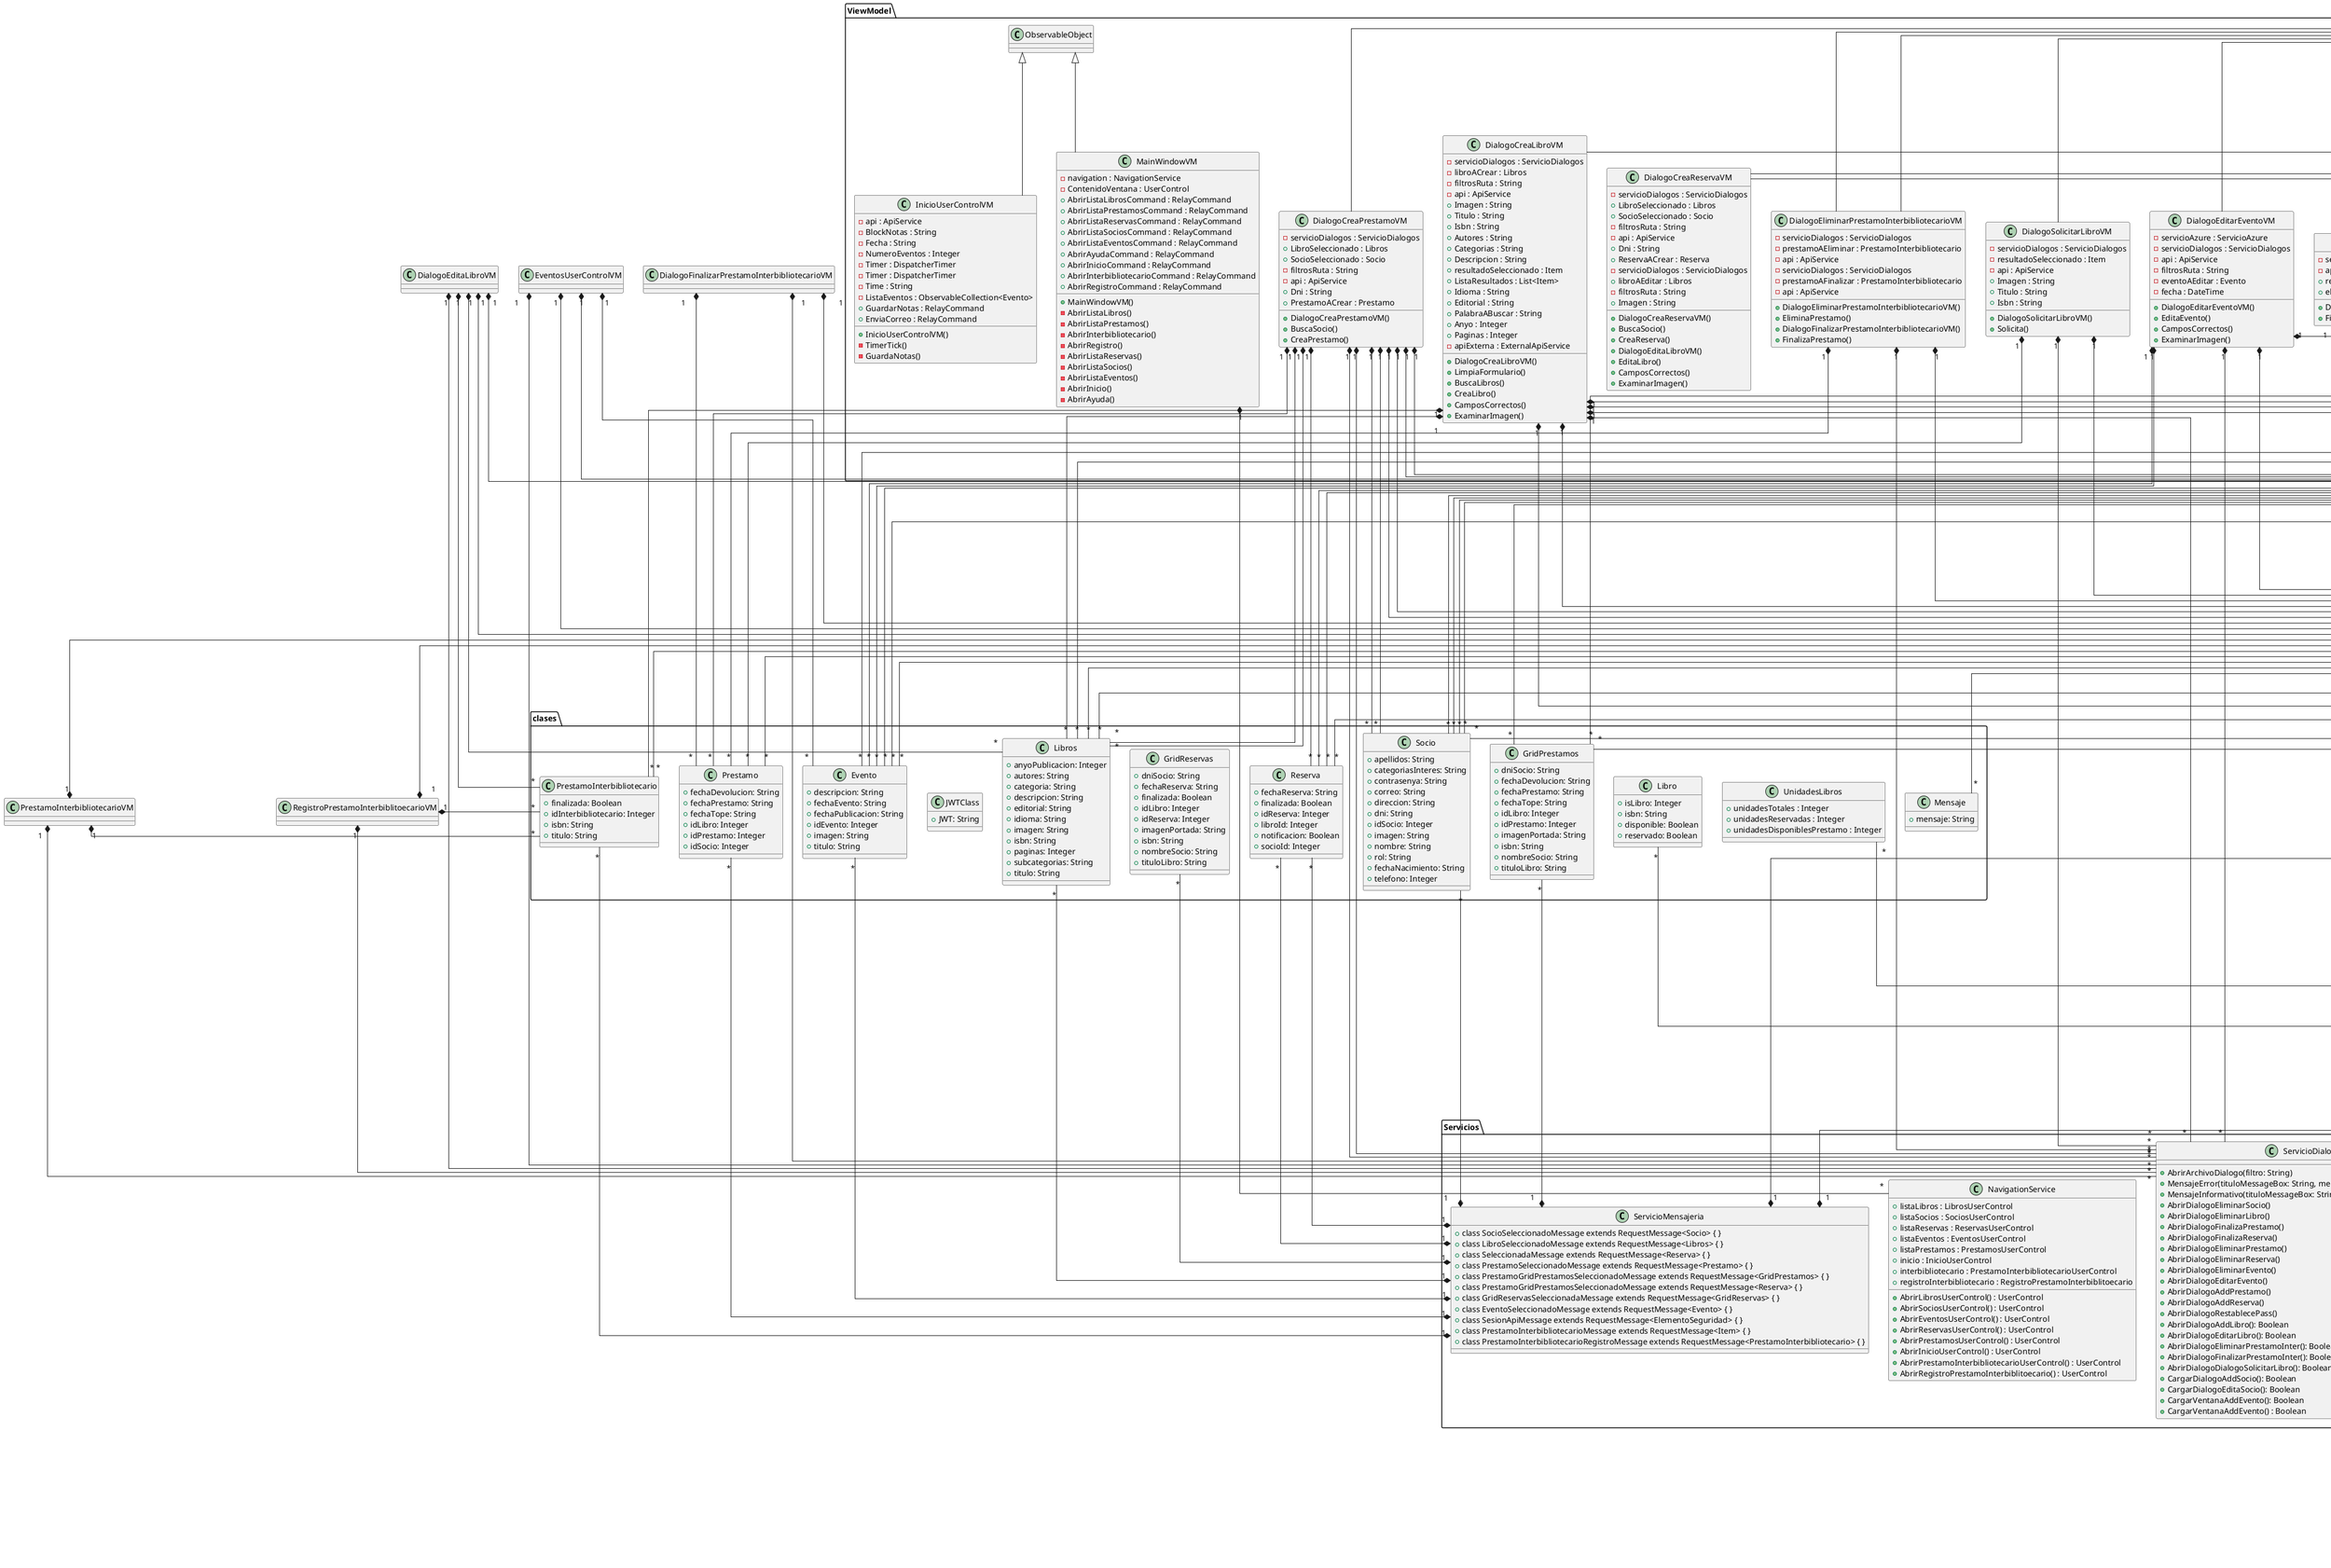 @startuml BiblioappEscritorio
skinparam linetype ortho
package clases {
    class Evento{
        + descripcion: String
        + fechaEvento: String
        + fechaPublicacion: String
        + idEvento: Integer
        + imagen: String
        + titulo: String
    }
    class GridPrestamos{
        + dniSocio: String
        + fechaDevolucion: String
        + fechaPrestamo: String
        + fechaTope: String
        + idLibro: Integer
        + idPrestamo: Integer
        + imagenPortada: String
        + isbn: String
        + nombreSocio: String
        + tituloLibro: String
    }
    class GridReservas{
        + dniSocio: String
        + fechaReserva: String
        + finalizada: Boolean
        + idLibro: Integer
        + idReserva: Integer
        + imagenPortada: String
        + isbn: String
        + nombreSocio: String
        + tituloLibro: String
    }
    class JWTClass{
        + JWT: String
    }
    class Libro{
        + isLibro: Integer
        + isbn: String
        + disponible: Boolean
        + reservado: Boolean
    }
    class Libros{
        + anyoPublicacion: Integer
        + autores: String
        + categoria: String
        + descripcion: String
        + editorial: String
        + idioma: String
        + imagen: String
        + isbn: String
        + paginas: Integer
        + subcategorias: String
        + titulo: String
    }
    class Mensaje{
        + mensaje: String
    }
    class Prestamo{
        + fechaDevolucion: String
        + fechaPrestamo: String
        + fechaTope: String
        + idLibro: Integer
        + idPrestamo: Integer
        + idSocio: Integer
    }
    class PrestamoInterbibliotecario{
        + finalizada: Boolean
        + idInterbibliotecario: Integer
        + isbn: String
        + titulo: String
    }
    class Reserva{
        + fechaReserva: String
        + finalizada: Boolean
        + idReserva: Integer
        + libroId: Integer
        + notificacion: Boolean
        + socioId: Integer
    }
    class Socio{
        + apellidos: String
        + categoriasInteres: String
        + contrasenya: String
        + correo: String
        + direccion: String
        + dni: String
        + idSocio: Integer
        + imagen: String
        + nombre: String
        + rol: String
        + fechaNacimiento: String
        + telefono: Integer
    }

    class UnidadesLibros{
        + unidadesTotales : Integer
        + unidadesReservadas : Integer
        + unidadesDisponiblesPrestamo : Integer
    }
}
package Api{
    class ApiService{
        + GetElementoSeguridad() : ElementoSeguridad
        + GetApiKey(cookie: RestResponseCookie) : String
        + CheckApiKey(cookie: RestResponseCookie) : CheckJWT
        + CreateSesion() : ElementoSeguridad
        + MuestraTodosLosLibros() : ObservableCollection<Libros>
        + GetLibroPorId(elementoSeguridad: ElementoSeguridad, idLibro: Integer) : Libros
        + CreaLibro(elementoSeguridad: ElementoSeguridad, libro: Libros) : String
        + EditaLibro(elementoSeguridad: ElementoSeguridad, libro: Libros) : String
        + EliminaLibros(elementoSeguridad: ElementoSeguridad, isbn: String) : String
        + GetUnidadesReservadasLibroPorId(isbn: String) : Integer
        + GetUnidadesDisponiblesLibroPorId(isbn: String) : Integer
        + GetLibroDisponiblePorIsbn(isbn: String) : ObservableCollection<Libro>
        + GetLibroDisponibleReservaPorIsbn(isbn: String) : Libro
        + GetUnidadesLibros(isbn: String) : UnidadesLibros
        + GetUnidadesTotalesLibroPorId(isbn: String) : Integer
        + DisponibleBorrar(elementoSeguridad : ElementoSeguridad, isbn: String) : Boolean
        + MarcaUnidadComoNoDisponibleReserva(elementoSeguridad : ElementoSeguridad, idLibro: Integer) : String
        + MarcaUnidadComoDisponibleReserva(elementoSeguridad : ElementoSeguridad, idLibro: Integer) : String
        + MarcaUnidadComoNoDisponible(elementoSeguridad : ElementoSeguridad, idLibro: Integer) : String
        + MarcaUnidadComoDisponible(elementoSeguridad : ElementoSeguridad, idLibro: Integer) : String
        + CreaUnidadLibro(elementoSeguridad : ElementoSeguridad, isbn: String) : String
        + EliminaUnidadDeLibro(elementoSeguridad : ElementoSeguridad, isbn: String) : String
        + EliminaTodasLasUnidadesDeLibro(elementoSeguridad : ElementoSeguridad, isbn: String) : String
        + MuestraTodosLosEventos() : ObservableCollection<Evento>
        + BuscaEventoPorFecha(fecha : String) : ObservableCollection<Evento>
        + CreaEventos(elementoSeguridad: ElementoSeguridad, evento: Evento) : String
        + EditaEventos(elementoSeguridad: ElementoSeguridad, evento: Evento) : String
        + MuestraTodosLosSocios(elementoSeguridad: ElementoSeguridad) : ObservableCollection<Socio>
        + GetSocioPorId(elementoSeguridad: ElementoSeguridad, idSocio : Integer) : Socio
        + GetSocioPorDni(elementoSeguridad: ElementoSeguridad, dni : String) : Socio
        + RestablecePass(elementoSeguridad: ElementoSeguridad, idSocio : Integer) : Socio
        + CreaSocio(elementoSeguridad: ElementoSeguridad, socio : Socio) : Socio
        + EditaSocio(elementoSeguridad: ElementoSeguridad, socio : Socio) : Socio
        + EditaSocio(elementoSeguridad: ElementoSeguridad, socio : Socio) : Socio
        + EliminaSocios(elementoSeguridad: ElementoSeguridad, socio : Socio) : Socio
        + MuestraTodosLosPrestamos(elementoSeguridad: ElementoSeguridad) : ObservableCollection<Prestamo>
        + MuestraTodosLosPrestamosGrid(elementoSeguridad: ElementoSeguridad) : ObservableCollection<GridPrestamos>
        + CreaPrestamo(elementoSeguridad: ElementoSeguridad, prestamo: Prestamo) : String
        + GetUnidadesDePrestamosSinFinalizarSocio(elementoSeguridad: ElementoSeguridad, idSocio: Integer) : Integer
        + BuscaPrestamosNoFinalizadosPorSocio(elementoSeguridad: ElementoSeguridad, idSocio: Integer) : ObservableCollection<Prestamo>
        + FinalizaPrestamo(elementoSeguridad: ElementoSeguridad, idPrestamo: Integer) : String
        + EliminaPrestamo(elementoSeguridad: ElementoSeguridad, idPrestamo: Integer) : String
        + MuestraTodosLosRegistrosInterbiblitecarios(elementoSeguridad: ElementoSeguridad) : ObservableCollection<PrestamoInterbibliotecario>
        + CreaRegistroInterbiblitecario(elementoSeguridad: ElementoSeguridad, prestamo: PrestamoInterbibliotecario) : String
        + EditaRegistroInterbiblitecario(elementoSeguridad: ElementoSeguridad, prestamo: PrestamoInterbibliotecario) : String
        + EliminaRegistroInterbiblitecario(elementoSeguridad: ElementoSeguridad, idRegistro: Integer) : String
        + MuestraTodasLasReservas(elementoSeguridad: ElementoSeguridad) : ObservableCollection<Reserva>
        + MuestraTodosLosReservasGrid(elementoSeguridad: ElementoSeguridad) : ObservableCollection<GridReservas>
        + FinalizaReserva(elementoSeguridad: ElementoSeguridad, idReserva : Integer, idLibro : Integer) : String
        + BuscaReservasNoFinalizadasPorSocio(elementoSeguridad: ElementoSeguridad, idSocio : Integer) : ObservableCollection<Reserva>
        + CreaReserva(elementoSeguridad: ElementoSeguridad, idSocio : Integer, idLibro : Integer) : String
        + EliminaReservas(elementoSeguridad: ElementoSeguridad, idReserva : Integer) : String
    }
    class CheckJWT{
        + Subject : String
        + Issuer : String
        + IssuedAt : String
        + Expiration : String
        + usuario : String
        + id_sesion_recibida : String
        + id_sesion_actual : String
        + validate_session : Boolean
        + validate_expiration : Boolean
        + validate : Boolean
        + resul : String
    }
    class ElementoSeguridad{
        + Apikey : String
        + Cookie : RestResponseCookie
        + Session : String
    }
}
package ExternalApi{
    class AccessInfo{
        + country : String
        + viewability : String
        + embeddable : Boolean
        + publicDomain : Boolean
        + textToSpeechPermission : String
        + epub : Epub
        + pdf : Pdf
        + webReaderLink : String
        + accessViewStatus : String
        + embeddable : Boolean
    }
    class Epub{
        + acsTokenLink : String
        + isAvailable : Boolean
    }
    class ImageLinks{
        + smallThumbnail : String
        + thumbnail : String
    }
    class IndustryIdentifier{
        + type : String
        + identifier : String
    }
    class Item{
        + kind : String
        + id : String
        + etag : String
        + selfLink : String
        + volumeInfo : VolumeInfo
        + saleInfo : SaleInfo
        + accessInfo : AccessInfo
        + searchInfo : SearchInfo
    }
    class ListPrice{
        + amount : double
        + currencyCode : String
        + amountInMicros : Integer
    }
    class Offer{
        + finskyOfferType : Integer
        + listPrice : ListPrice
        + retailPrice : RetailPrice
        + giftable : Boolean
    }
    class PanelizationSummary{
        + containsEpubBubbles : Boolean
        + containsImageBubbles : Boolean
    }
    class Pdf{
        + isAvailable : Boolean
        + acsTokenLink : String
    }
    class ReadingModes{
        + text : Boolean
        + image : Boolean
    }
    class RetailPrice{
        + amount : Double
        + currencyCode : String
        + amountInMicros : Integer
    }
    class Root{
        + kind : String
        + totalItems : Integer
        + items : List<Item>
    }
    class SaleInfo{
        + country : String
        + saleability : String
        + isEbook : Boolean
        + listPrice : ListPrice
        + retailPrice : RetailPrice
        + buyLink : String
        + offers : List<Offer>
    }
    class SearchInfo{
        + textSnippet : String
    }
    class VolumeInfo{
        + title : String
        + subtitle : String
        + authors : List<String>
        + publisher : String
        + publishedDate : String
        + description : String
        + industryIdentifiers : List<IndustryIdentifier>
        + readingModes : ReadingModes
        + pageCount : Integer
        + printType : String
        + categories : List<string>
        + averageRating : Double
        + ratingsCount : Integer
        + maturityRating : String
        + allowAnonLogging : Boolean
        + contentVersion : String
        + panelizationSummary : PanelizationSummary
        + imageLinks : ImageLinks
        + language : String
        + previewLink : String
        + infoLink : String
        + canonicalVolumeLink : String
    }
}
package Servicios{
    class ExternalApiService{
        + MuestraTodosLosLibros(cadenaABuscar: String) : Root
        + MuestraUnLibro(cadenaABuscar: String) : VolumeInfo
    }
    class NavigationService{
        + listaLibros : LibrosUserControl
        + listaSocios : SociosUserControl
        + listaReservas : ReservasUserControl
        + listaEventos : EventosUserControl
        + listaPrestamos : PrestamosUserControl
        + inicio : InicioUserControl
        + interbibliotecario : PrestamoInterbibliotecarioUserControl
        + registroInterbibliotecario : RegistroPrestamoInterbiblitoecario
        + AbrirLibrosUserControl() : UserControl
        + AbrirSociosUserControl() : UserControl
        + AbrirEventosUserControl() : UserControl
        + AbrirReservasUserControl() : UserControl
        + AbrirPrestamosUserControl() : UserControl
        + AbrirInicioUserControl() : UserControl
        + AbrirPrestamoInterbibliotecarioUserControl() : UserControl
        + AbrirRegistroPrestamoInterbiblitoecario() : UserControl
    }
    class ServicioAzure{
        + GuardarImagen(rutaImagen : String) : String
    }
    class ServicioDialogos{
        + AbrirArchivoDialogo(filtro: String)
        + MensajeError(tituloMessageBox: String, mensajeError : String)
        + MensajeInformativo(tituloMessageBox: String, mensajeInformativo : String)
        + AbrirDialogoEliminarSocio()
        + AbrirDialogoEliminarLibro()
        + AbrirDialogoFinalizaPrestamo()
        + AbrirDialogoFinalizaReserva()
        + AbrirDialogoEliminarPrestamo()
        + AbrirDialogoEliminarReserva()
        + AbrirDialogoEliminarEvento()
        + AbrirDialogoEditarEvento()
        + AbrirDialogoAddPrestamo()
        + AbrirDialogoAddReserva()
        + AbrirDialogoRestablecePass()
        + AbrirDialogoAddLibro(): Boolean
        + AbrirDialogoEditarLibro(): Boolean
        + AbrirDialogoEliminarPrestamoInter(): Boolean
        + AbrirDialogoFinalizarPrestamoInter(): Boolean
        + AbrirDialogoDialogoSolicitarLibro(): Boolean
        + CargarDialogoAddSocio(): Boolean
        + CargarDialogoEditaSocio(): Boolean
        + CargarVentanaAddEvento(): Boolean
        + CargarVentanaAddEvento() : Boolean
    }
    class ServicioMensajeria{
        + class SocioSeleccionadoMessage extends RequestMessage<Socio> { }
        + class LibroSeleccionadoMessage extends RequestMessage<Libros> { }
        + class SeleccionadaMessage extends RequestMessage<Reserva> { }
        + class PrestamoSeleccionadoMessage extends RequestMessage<Prestamo> { }
        + class PrestamoGridPrestamosSeleccionadoMessage extends RequestMessage<GridPrestamos> { }
        + class PrestamoGridPrestamosSeleccionadoMessage extends RequestMessage<Reserva> { }
        + class GridReservasSeleccionadaMessage extends RequestMessage<GridReservas> { }
        + class EventoSeleccionadoMessage extends RequestMessage<Evento> { }
        + class SesionApiMessage extends RequestMessage<ElementoSeguridad> { }
        + class PrestamoInterbibliotecarioMessage extends RequestMessage<Item> { }
        + class PrestamoInterbibliotecarioRegistroMessage extends RequestMessage<PrestamoInterbibliotecario> { }
    }
}
package ViewModel{

    class AddEventoWindowVM extends ObservableRecipient{
        - servicioAzure : ServicioAzure
        - servicioDialogos : ServicioDialogos
        - api : ApiService
        - filtrosRuta : String
        - eventoNuevo : Evento
        - fecha : DateTime
        - AddEventoCommand : RelayCommand
        - ExaminarImagenCommand : RelayCommand
        + AddEventoWindowVM()
        + AddEvento()
        + CamposCorrectos()
        + ExaminarImagen()
    }
    class DialogoEditarEventoVM extends ObservableRecipient{
        - servicioAzure : ServicioAzure
        - servicioDialogos : ServicioDialogos
        - api : ApiService
        - filtrosRuta : String
        - eventoAEditar : Evento
        - fecha : DateTime
        + DialogoEditarEventoVM()
        + EditaEvento()
        + CamposCorrectos()
        + ExaminarImagen()
    }
    class DialogoEliminarEventoVM extends ObservableRecipient{
        - servicioDialogos : ServicioDialogos
        - api : ApiService
        + DialogoEliminarEventoVM()
        + EliminaEvento()
    }
    class DialogoEliminarPrestamoInterbibliotecarioVM extends ObservableRecipient{
        - servicioDialogos : ServicioDialogos
        - prestamoAEliminar : PrestamoInterbibliotecario
        - api : ApiService
        + DialogoEliminarPrestamoInterbibliotecarioVM()
        + EliminaPrestamo()
    }
    class DialogoSolicitarLibroVM extends ObservableRecipient{
        - servicioDialogos : ServicioDialogos
        - resultadoSeleccionado : Item
        - api : ApiService
        + Imagen : String
        + Titulo : String
        + Isbn : String
        + DialogoSolicitarLibroVM()
        + Solicita()
    }
    class DialogoEliminarPrestamoInterbibliotecarioVM extends ObservableRecipient{
        - servicioDialogos : ServicioDialogos
        - prestamoAFinalizar : PrestamoInterbibliotecario
        - api : ApiService
        + DialogoFinalizarPrestamoInterbibliotecarioVM()
        + FinalizaPrestamo()
    }
    class DialogoCreaLibroVM extends ObservableRecipient{
        - servicioDialogos : ServicioDialogos
        - libroACrear : Libros
        - filtrosRuta : String
        - api : ApiService
        + Imagen : String
        + Titulo : String
        + Isbn : String
        + Autores : String
        + Categorias : String
        + Descripcion : String
        + resultadoSeleccionado : Item
        + ListaResultados : List<Item>
        + Idioma : String
        + Editorial : String
        + PalabraABuscar : String
        + Anyo : Integer
        + Paginas : Integer
        - apiExterna : ExternalApiService
        + DialogoCreaLibroVM()
        + LimpiaFormulario()
        + BuscaLibros()
        + CreaLibro()
        + CamposCorrectos()
        + ExaminarImagen()
    }
    class DialogoCreaPrestamoVM extends ObservableRecipient{
        - servicioDialogos : ServicioDialogos
        + LibroSeleccionado : Libros
        + SocioSeleccionado : Socio
        - filtrosRuta : String
        - api : ApiService
        + Dni : String
        + PrestamoACrear : Prestamo
        + DialogoCreaPrestamoVM()
        + BuscaSocio()
        + CreaPrestamo()
    }
    class DialogoCreaReservaVM extends ObservableRecipient{
        - servicioDialogos : ServicioDialogos
        + LibroSeleccionado : Libros
        + SocioSeleccionado : Socio
        - filtrosRuta : String
        - api : ApiService
        + Dni : String
        + ReservaACrear : Reserva
        + DialogoCreaReservaVM()
        + BuscaSocio()
        + CreaReserva()
    }
    class DialogoCreaReservaVM extends ObservableRecipient{
        - servicioDialogos : ServicioDialogos
        + libroAEditar : Libros
        - filtrosRuta : String
        + Imagen : String
        + DialogoEditaLibroVM()
        + EditaLibro()
        + CamposCorrectos()
        + ExaminarImagen()
    }
    class DialogoEliminarLibroVM extends ObservableRecipient{
        - servicioDialogos : ServicioDialogos
        + libroAEliminar : Libros
        + Unidades : Integer
        + DialogoEliminarLibroVM()
        + EliminarLibro()
        - DeleteApi()
    }
    class ListadoLibrosVM extends ObservableRecipient{
        - servicioDialogos : ServicioDialogos
        + api : ApiService
        + unidadesDisponiblesTextBlock : String
        + unidadesReservadasTextBlock : String
        + unidadesTotalesTextBlock : String
        + libroSeleccionado : Libros
        + libros : ObservableCollection<Libros>
        + BotonEliminarUnidadLibroEnabled : Boolean
        + BotonPrestamoEnabled : Boolean
        + BotonReservaEnabled : Boolean
        + BotonEliminarLibroEnabled : Boolean
        + ElementoSeguridadApi : ElementoSeguridad
        + QuitarSeleccionLibroCommand : RelayCommand
        + RefrescaListaCommand : RelayCommand
        + AddLibroCommand : RelayCommand
        + AddPrestamoCommand : RelayCommand
        + AddReservaCommand : RelayCommand
        + EditarLibroCommand : RelayCommand
        + EliminarLibroCommand : RelayCommand
        + BuscarLibroCommand : RelayCommand
        + RestaUnidadCommand : RelayCommand
        + SumaUnidadCommand : RelayCommand
        - ListadoLibrosVM()
        - QuitarSeleccion()
        - QuitarSeleccion()
        - ActualizaUnidades()
        - SumaUnidad()
        - RestaUnidad()
        - AddLibro()
        - AddPrestamo()
        - AddReserva()
        - EditaLibro()
        - EliminaLibro()
    }
    class DialogoEliminarPrestamoVM extends ObservableRecipient{
        - servicioDialogos : ServicioDialogos
        - api : ApiService
        + prestamoAEliminar : GridPrestamos
        + Unidades : Integer
        + DialogoEliminarPrestamoVM()
        + EliminaPrestamo()
    }
    class DialogoFinalizarPrestamoVM extends ObservableRecipient{
        - servicioDialogos : ServicioDialogos
        - api : ApiService
        + prestamoAFinalizar : GridPrestamos
        + Unidades : Integer
        + DialogoFinalizarPrestamoVM()
        + EliminaPrestamo()
    }
    class PrestamosUserControlVM extends ObservableRecipient{
        - servicioDialogos : ServicioDialogos
        - api : ApiService
        + prestamoSeleccionado : GridPrestamos
        + elementoSeguridadApi : ElementoSeguridad
        + ListaPrestamosGrid : ObservableCollection<GridPrestamos>
        + QuitarSeleccionPrestamoCommand : RelayCommand
        + RefrescaListaCommand : RelayCommand
        + FinalizarPrestamoCommand : RelayCommand
        + EliminarPrestamoCommand : RelayCommand
        + PrestamosUserControlVM()
        + EliminaPrestamo()
        - QuitarSeleccion()
        - RefrescaLista()
        - FinalizaPrestamo()
        - EliminaPrestamo()
    }
    class ReservasUserControlVM extends ObservableRecipient{
        - servicioDialogos : ServicioDialogos
        - api : ApiService
        + prestamoSeleccionado : GridReservas
        + elementoSeguridadApi : ElementoSeguridad
        + ListaReservas : ObservableCollection<GridReservas>
        + QuitarSeleccionReservaCommand : RelayCommand
        + RefrescaListaCommand : RelayCommand
        + FinalizarReservaCommand : RelayCommand
        + EliminarReservaCommand : RelayCommand
        + ReservasUserControlVM()
        - EliminaReserva()
        - QuitarSeleccion()
        - RefrescaLista()
        - FinalizaReserva()
    }
    class DialogoFinalizarReservaVM extends ObservableRecipient{
        - servicioDialogos : ServicioDialogos
        - api : ApiService
        + reservaAFinalizar : GridReservas
        + elementoSeguridadApi : ElementoSeguridad
        + DialogoFinalizarReservaVM()
        + FinalizaReserva()
    }
    class DialogoEliminarReservaVM extends ObservableRecipient{
        - servicioDialogos : ServicioDialogos
        - api : ApiService
        + reservaAEliminar : GridReservas
        + elementoSeguridadApi : ElementoSeguridad
        + DialogoEliminarReservaVM()
        + EliminaReserva()
    }
    class DialogoAddSocioVM extends ObservableRecipient{
        - servicioDialogos : ServicioDialogos
        + libroAEditar : Libros
        - filtrosRuta : String
        - Fecha : DateTime
        - SocioNuevo : Socio
        + Imagen : String
        - api : ApiService
        + elementoSeguridadApi : ElementoSeguridad
        + DialogoAddSocioVM()
        + EliminaReserva()
        + ExaminaSocio()
        + AddSocio()
        - GetBase64StringForImage()
        - CamposCorrectos()
    }
    class DialogoEliminarSocioVM extends ObservableRecipient{
        - servicioDialogos : ServicioDialogos
        - SocioAEliminar : Socio
        - api : ApiService
        + DialogoEliminarSocioVM()
        + EliminarSocio()
    }
    class DialogoRestablecerPassVM extends ObservableRecipient{
        - servicioDialogos : ServicioDialogos
        - api : ApiService
        + SocioAEditar : Socio
        + DialogoRestablecerPassVM()
        + RestablecePassword()
    }
    class EditarSocioWindowVM extends ObservableRecipient{
        - servicioDialogos : ServicioDialogos
        + libroAEditar : Libros
        - filtrosRuta : String
        - Fecha : DateTime
        - SocioAEditar : Socio
        + Imagen : String
        - api : ApiService
        + elementoSeguridadApi : ElementoSeguridad
        + EditarSocioWindowVM()
        + EliminaReserva()
        + ExaminaSocio()
        + EditaSocio()
        + RestablecePassword()
        - GetBase64StringForImage()
        - CamposCorrectos()
    }
    class SociosUserControlVM extends ObservableRecipient{
        - servicioDialogos : ServicioDialogos
        - api : ApiService
        + socioSeleccionado : Socio
        + ListaSocios : ObservableCollection<Socio>
        + elementoSeguridadApi : ElementoSeguridad
        + ListaReservas : ObservableCollection<GridReservas>
        + EliminarSocioCommand : RelayCommand
        + RefrescaListaCommand : RelayCommand
        + AddSocioCommand : RelayCommand
        + EditarSocioCommand : RelayCommand
        + SociosUserControlVM()
        - RefrescaLista()
        - AddSocio()
        - EditaSocio()
        - EliminaSocio()
    }
    class InicioUserControlVM extends ObservableObject{
        - api : ApiService
        - BlockNotas : String
        - Fecha : String
        - NumeroEventos : Integer
        - Timer : DispatcherTimer
        - Timer : DispatcherTimer
        - Time : String
        - ListaEventos : ObservableCollection<Evento>
        + GuardarNotas : RelayCommand
        + EnviaCorreo : RelayCommand
        + InicioUserControlVM()
        - TimerTick()
        - GuardaNotas()
    }
    class MainWindowVM extends ObservableObject{
        - navigation : NavigationService
        - ContenidoVentana : UserControl
        + AbrirListaLibrosCommand : RelayCommand
        + AbrirListaPrestamosCommand : RelayCommand
        + AbrirListaReservasCommand : RelayCommand
        + AbrirListaSociosCommand : RelayCommand
        + AbrirListaEventosCommand : RelayCommand
        + AbrirAyudaCommand : RelayCommand
        + AbrirInicioCommand : RelayCommand
        + AbrirInterbibliotecarioCommand : RelayCommand
        + AbrirRegistroCommand : RelayCommand
        + MainWindowVM()
        - AbrirListaLibros()
        - AbrirListaPrestamos()
        - AbrirInterbibliotecario()
        - AbrirRegistro()
        - AbrirListaReservas()
        - AbrirListaSocios()
        - AbrirListaEventos()
        - AbrirInicio()
        - AbrirAyuda()
    }
}

ApiService "1" *-d- "*" ElementoSeguridad 
ApiService "*" *-d- "*" Socios 
ApiService "*" *-d- "*" Libros 
ApiService "*" *-d- "*" Libro 
ApiService "*" *-d- "*" Evento 
ApiService "1" *-d- "*" Mensaje 
ApiService "1" *-d- "*" UnidadesLibros 
ApiService "*" *-d- "*" Prestamo 
ApiService "*" *-d- "*" PrestamoInterbibliotecario 
ExternalApiService "1" *-d- "*" Root 
ServicioMensajeria "1" *-u- "*" Socio 
ServicioMensajeria "1" *-u- "*" Libros 
ServicioMensajeria "1" *-u- "*" Prestamo 
ServicioMensajeria "1" *-u- "*" Reserva 
ServicioMensajeria "1" *-u- "*" GridPrestamos 
ServicioMensajeria "1" *-u- "*" Reserva 
ServicioMensajeria "1" *-u- "*" GridReservas 
ServicioMensajeria "1" *-u- "*" Evento 
ServicioMensajeria "1" *-u- "*" ElementoSeguridad 
ServicioMensajeria "1" *-u- "*" Item 
ServicioMensajeria "1" *-u- "*" PrestamoInterbibliotecario 
AddEventoWindowVM "1" *-u- "*" Evento 
AddEventoWindowVM "1" *-u- "*" ApiService 
AddEventoWindowVM "1" *-u- "*" ServicioDialogos 
AddEventoWindowVM "1" *-u- "*" ServicioAzure 
DialogoEditarEventoVM "1" *-d- "*" ServicioAzure 
DialogoEditarEventoVM "1" *-d- "*" ServicioDialogos 
DialogoEditarEventoVM "1" *-d- "*" ApiService 
DialogoEditarEventoVM "1" *-d- "*" Evento 
DialogoEditarEventoVM "1" *-d- "*" Evento 
DialogoEliminarEventoVM "1" *-d- "*" ServicioAzure 
DialogoEliminarEventoVM "1" *-d- "*" ServicioDialogos 
DialogoEliminarEventoVM "1" *-d- "*" ApiService 
DialogoEliminarEventoVM "1" *-d- "*" Evento
EventosUserControlVM "1" *-d- "*" ServicioAzure 
EventosUserControlVM "1" *-d- "*" ServicioDialogos 
EventosUserControlVM "1" *-d- "*" ApiService 
EventosUserControlVM "1" *-d- "*" Evento
DialogoEliminarPrestamoInterbibliotecarioVM "1" *-d- "*" ServicioDialogos 
DialogoEliminarPrestamoInterbibliotecarioVM "1" *-d- "*" ApiService 
DialogoEliminarPrestamoInterbibliotecarioVM "1" *-d- "*" Prestamo
DialogoFinalizarPrestamoInterbibliotecarioVM "1" *-d- "*" ServicioDialogos 
DialogoFinalizarPrestamoInterbibliotecarioVM "1" *-d- "*" ApiService 
DialogoFinalizarPrestamoInterbibliotecarioVM "1" *-d- "*" Prestamo
DialogoSolicitarLibroVM "1" *-d- "*" ServicioDialogos 
DialogoSolicitarLibroVM "1" *-d- "*" ApiService 
DialogoSolicitarLibroVM "1" *-d- "*" Prestamo
PrestamoInterbibliotecarioVM "1" *-r- "*" ServicioDialogos 
PrestamoInterbibliotecarioVM "1" *-r- "*" ApiService 
PrestamoInterbibliotecarioVM "1" *-r- "*" PrestamoInterbibliotecario
RegistroPrestamoInterbiblitoecarioVM "1" *-r- "*" ServicioDialogos 
RegistroPrestamoInterbiblitoecarioVM "1" *-r- "*" ApiService 
RegistroPrestamoInterbiblitoecarioVM "1" *-r- "*" PrestamoInterbibliotecario
DialogoCreaLibroVM "1" *-d- "*" ServicioDialogos 
DialogoCreaLibroVM "1" *-d- "*" ServicioAzure 
DialogoCreaLibroVM "1" *-d- "*" ExternalApiService 
DialogoCreaLibroVM "1" *-d- "*" ApiService 
DialogoCreaLibroVM "1" *-d- "*" PrestamoInterbibliotecario
DialogoCreaLibroVM "1" *-d- "*" Libros
DialogoCreaLibroVM "1" *-d- "*" Item
DialogoCreaLibroVM "1" *-d- "*" VolumeInfo
DialogoCreaPrestamoVM "1" *-d- "*" ServicioDialogos 
DialogoCreaPrestamoVM "1" *-d- "*" ServicioAzure 
DialogoCreaPrestamoVM "1" *-d- "*" ApiService 
DialogoCreaPrestamoVM "1" *-d- "*" Prestamo 
DialogoCreaPrestamoVM "1" *-d- "*" Libros 
DialogoCreaPrestamoVM "1" *-d- "*" Socio 
DialogoCreaPrestamoVM "1" *-d- "*" ServicioDialogos 
DialogoCreaPrestamoVM "1" *-d- "*" ServicioAzure 
DialogoCreaPrestamoVM "1" *-d- "*" ApiService 
DialogoCreaPrestamoVM "1" *-d- "*" Reserva 
DialogoCreaPrestamoVM "1" *-d- "*" Libros 
DialogoCreaPrestamoVM "1" *-d- "*" Socio 
DialogoEditaLibroVM "1" *-d- "*" ServicioDialogos 
DialogoEditaLibroVM "1" *-d- "*" ServicioAzure 
DialogoEditaLibroVM "1" *-d- "*" ApiService 
DialogoEditaLibroVM "1" *-d- "*" PrestamoInterbibliotecario
DialogoEditaLibroVM "1" *-d- "*" Libros
DialogoEliminarLibroVM "1" *-d- "*" ServicioDialogos 
DialogoEliminarLibroVM "1" *-d- "*" ApiService 
DialogoEliminarLibroVM "1" *-d- "*" Libros 
ListadoLibrosVM "1" *-d- "*" ServicioDialogos 
ListadoLibrosVM "1" *-d- "*" ApiService 
ListadoLibrosVM "*" *-d- "*" Libros 
ListadoLibrosVM "1" *-d- "*" ElementoSeguridad 
DialogoEliminarPrestamoVM "1" *-d- "*" ServicioDialogos 
DialogoEliminarPrestamoVM "1" *-d- "*" ApiService 
DialogoEliminarPrestamoVM "1" *-d- "*" GridPrestamos 
DialogoFinalizarPrestamoVM "1" *-d- "*" ServicioDialogos 
DialogoFinalizarPrestamoVM "1" *-d- "*" ApiService 
DialogoFinalizarPrestamoVM "1" *-d- "*" GridPrestamos 
PrestamosUserControlVM "1" *-d- "*" ServicioDialogos 
PrestamosUserControlVM "1" *-d- "*" ApiService 
PrestamosUserControlVM "1" *-d- "*" GridPrestamos 
PrestamosUserControlVM "1" *-d- "*" ElementoSeguridad 
DialogoEliminarReservaVM "1" *-d- "*" ServicioDialogos 
DialogoEliminarReservaVM "1" *-d- "*" ApiService 
DialogoEliminarReservaVM "1" *-d- "*" Reserva 
DialogoFinalizarReservaVM "1" *-d- "*" ServicioDialogos 
DialogoFinalizarReservaVM "1" *-d- "*" ApiService 
DialogoFinalizarReservaVM "1" *-d- "*" Reserva 
ReservasUserControlVM "1" *-d- "*" ServicioDialogos 
ReservasUserControlVM "1" *-d- "*" ApiService 
ReservasUserControlVM "1" *-d- "*" Reserva 
ReservasUserControlVM "1" *-d- "*" ElementoSeguridad 
DialogoAddSocioVM "1" *-d- "*" ServicioDialogos 
DialogoAddSocioVM "1" *-d- "*" ApiService 
DialogoAddSocioVM "1" *-d- "*" Socio 
DialogoAddSocioVM "1" *-d- "*" ElementoSeguridad 
DialogoEliminarSocioVM "1" *-d- "*" ServicioDialogos 
DialogoEliminarSocioVM "1" *-d- "*" ApiService 
DialogoEliminarSocioVM "1" *-d- "*" Socio 
DialogoEliminarSocioVM "1" *-d- "*" ElementoSeguridad 
DialogoRestablecerPassVM "1" *-d- "*" ServicioDialogos 
DialogoRestablecerPassVM "1" *-d- "*" ApiService 
DialogoRestablecerPassVM "1" *-d- "*" Socio 
DialogoRestablecerPassVM "1" *-d- "*" ElementoSeguridad 
EditarSocioWindowVM "1" *-d- "*" ServicioDialogos 
EditarSocioWindowVM "1" *-d- "*" ApiService 
EditarSocioWindowVM "1" *-d- "*" Socio 
EditarSocioWindowVM "1" *-d- "*" ElementoSeguridad 
SociosUserControlVM "1" *-d- "*" ServicioDialogos 
SociosUserControlVM "1" *-d- "*" ApiService 
SociosUserControlVM "1" *-d- "*" Socio 
SociosUserControlVM "1" *-d- "*" ElementoSeguridad 
SociosUserControlVM "*" *-d- "*" Evento 
SociosUserControlVM "1" *-d- "*" ApiService 
MainWindowVM "1" *-d- "*" NavigationService 
@enduml